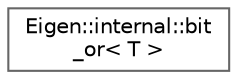 digraph "Graphical Class Hierarchy"
{
 // LATEX_PDF_SIZE
  bgcolor="transparent";
  edge [fontname=Helvetica,fontsize=10,labelfontname=Helvetica,labelfontsize=10];
  node [fontname=Helvetica,fontsize=10,shape=box,height=0.2,width=0.4];
  rankdir="LR";
  Node0 [id="Node000000",label="Eigen::internal::bit\l_or\< T \>",height=0.2,width=0.4,color="grey40", fillcolor="white", style="filled",URL="$structEigen_1_1internal_1_1bit__or.html",tooltip=" "];
}
